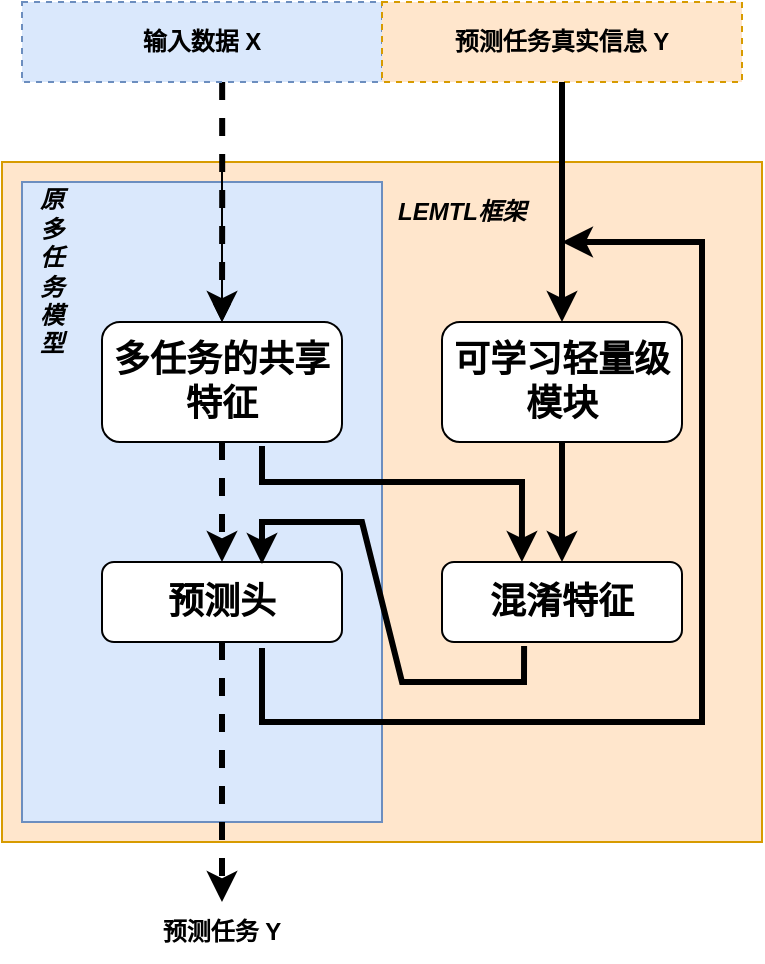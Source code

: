 <mxfile version="24.7.16">
  <diagram name="Page-1" id="u_PIz6emV0qA4rtQVPPR">
    <mxGraphModel dx="1434" dy="746" grid="1" gridSize="10" guides="1" tooltips="1" connect="1" arrows="1" fold="1" page="1" pageScale="1" pageWidth="827" pageHeight="1169" math="0" shadow="0">
      <root>
        <mxCell id="0" />
        <mxCell id="1" parent="0" />
        <mxCell id="fJKymjy_2eBl3symt3s9-21" value="" style="rounded=0;whiteSpace=wrap;html=1;fillColor=#ffe6cc;strokeColor=#d79b00;" parent="1" vertex="1">
          <mxGeometry x="150" y="160" width="380" height="340" as="geometry" />
        </mxCell>
        <mxCell id="fJKymjy_2eBl3symt3s9-20" value="" style="rounded=0;whiteSpace=wrap;html=1;fillColor=#dae8fc;strokeColor=#6c8ebf;" parent="1" vertex="1">
          <mxGeometry x="160" y="170" width="180" height="320" as="geometry" />
        </mxCell>
        <mxCell id="fJKymjy_2eBl3symt3s9-1" value="&lt;b&gt;&lt;font style=&quot;font-size: 18px;&quot;&gt;多任务的共享特征&lt;/font&gt;&lt;/b&gt;" style="rounded=1;whiteSpace=wrap;html=1;" parent="1" vertex="1">
          <mxGeometry x="200" y="240" width="120" height="60" as="geometry" />
        </mxCell>
        <mxCell id="fJKymjy_2eBl3symt3s9-2" value="&lt;b&gt;&lt;font style=&quot;font-size: 18px;&quot;&gt;预测头&lt;/font&gt;&lt;/b&gt;" style="rounded=1;whiteSpace=wrap;html=1;" parent="1" vertex="1">
          <mxGeometry x="200" y="360" width="120" height="40" as="geometry" />
        </mxCell>
        <mxCell id="fJKymjy_2eBl3symt3s9-3" value="&lt;b&gt;&lt;font style=&quot;font-size: 18px;&quot;&gt;可学习轻量级模块&lt;/font&gt;&lt;/b&gt;" style="rounded=1;whiteSpace=wrap;html=1;" parent="1" vertex="1">
          <mxGeometry x="370" y="240" width="120" height="60" as="geometry" />
        </mxCell>
        <mxCell id="fJKymjy_2eBl3symt3s9-4" value="" style="endArrow=classic;html=1;rounded=0;" parent="1" target="fJKymjy_2eBl3symt3s9-1" edge="1">
          <mxGeometry width="50" height="50" relative="1" as="geometry">
            <mxPoint x="260" y="160" as="sourcePoint" />
            <mxPoint x="440" y="360" as="targetPoint" />
          </mxGeometry>
        </mxCell>
        <mxCell id="fJKymjy_2eBl3symt3s9-9" value="" style="edgeStyle=orthogonalEdgeStyle;rounded=0;orthogonalLoop=1;jettySize=auto;html=1;exitX=0.556;exitY=1;exitDx=0;exitDy=0;exitPerimeter=0;fillColor=#d5e8d4;strokeColor=#000000;strokeWidth=3;dashed=1;" parent="1" source="fJKymjy_2eBl3symt3s9-5" target="fJKymjy_2eBl3symt3s9-1" edge="1">
          <mxGeometry relative="1" as="geometry">
            <mxPoint x="260" y="130" as="sourcePoint" />
          </mxGeometry>
        </mxCell>
        <mxCell id="fJKymjy_2eBl3symt3s9-5" value="&lt;b&gt;输入数据 X&lt;/b&gt;" style="text;html=1;align=center;verticalAlign=middle;whiteSpace=wrap;rounded=0;fillColor=#dae8fc;strokeColor=#6c8ebf;dashed=1;strokeWidth=1;" parent="1" vertex="1">
          <mxGeometry x="160" y="80" width="180" height="40" as="geometry" />
        </mxCell>
        <mxCell id="fJKymjy_2eBl3symt3s9-6" value="&lt;b&gt;预测任务真实信息 Y&lt;/b&gt;" style="text;html=1;align=center;verticalAlign=middle;whiteSpace=wrap;rounded=0;fillColor=#ffe6cc;strokeColor=#d79b00;dashed=1;strokeWidth=1;" parent="1" vertex="1">
          <mxGeometry x="340" y="80" width="180" height="40" as="geometry" />
        </mxCell>
        <mxCell id="fJKymjy_2eBl3symt3s9-7" value="" style="endArrow=classic;html=1;rounded=0;exitX=0.5;exitY=1;exitDx=0;exitDy=0;entryX=0.5;entryY=0;entryDx=0;entryDy=0;strokeWidth=3;fillColor=#d5e8d4;strokeColor=#000000;dashed=1;" parent="1" source="fJKymjy_2eBl3symt3s9-1" target="fJKymjy_2eBl3symt3s9-2" edge="1">
          <mxGeometry width="50" height="50" relative="1" as="geometry">
            <mxPoint x="270" y="170" as="sourcePoint" />
            <mxPoint x="270" y="250" as="targetPoint" />
          </mxGeometry>
        </mxCell>
        <mxCell id="fJKymjy_2eBl3symt3s9-8" value="" style="endArrow=classic;html=1;rounded=0;strokeWidth=3;" parent="1" edge="1">
          <mxGeometry width="50" height="50" relative="1" as="geometry">
            <mxPoint x="280" y="403" as="sourcePoint" />
            <mxPoint x="430" y="200" as="targetPoint" />
            <Array as="points">
              <mxPoint x="280" y="440" />
              <mxPoint x="500" y="440" />
              <mxPoint x="500" y="200" />
            </Array>
          </mxGeometry>
        </mxCell>
        <mxCell id="fJKymjy_2eBl3symt3s9-11" value="" style="edgeStyle=orthogonalEdgeStyle;rounded=0;orthogonalLoop=1;jettySize=auto;html=1;entryX=0.5;entryY=0;entryDx=0;entryDy=0;exitX=0.5;exitY=1;exitDx=0;exitDy=0;strokeWidth=3;" parent="1" source="fJKymjy_2eBl3symt3s9-6" target="fJKymjy_2eBl3symt3s9-3" edge="1">
          <mxGeometry relative="1" as="geometry">
            <mxPoint x="430" y="130" as="sourcePoint" />
            <mxPoint x="420" y="230" as="targetPoint" />
          </mxGeometry>
        </mxCell>
        <mxCell id="fJKymjy_2eBl3symt3s9-14" value="" style="endArrow=classic;html=1;rounded=0;exitX=0.5;exitY=1;exitDx=0;exitDy=0;entryX=0.5;entryY=0;entryDx=0;entryDy=0;fillColor=#d5e8d4;strokeColor=#000000;strokeWidth=3;dashed=1;" parent="1" source="fJKymjy_2eBl3symt3s9-2" target="fJKymjy_2eBl3symt3s9-15" edge="1">
          <mxGeometry width="50" height="50" relative="1" as="geometry">
            <mxPoint x="390" y="410" as="sourcePoint" />
            <mxPoint x="260" y="490" as="targetPoint" />
          </mxGeometry>
        </mxCell>
        <mxCell id="fJKymjy_2eBl3symt3s9-15" value="&lt;b&gt;预测任务 Y&lt;/b&gt;" style="text;html=1;align=center;verticalAlign=middle;whiteSpace=wrap;rounded=0;" parent="1" vertex="1">
          <mxGeometry x="200" y="530" width="120" height="30" as="geometry" />
        </mxCell>
        <mxCell id="fJKymjy_2eBl3symt3s9-16" value="&lt;b&gt;&lt;font style=&quot;font-size: 18px;&quot;&gt;混淆特征&lt;/font&gt;&lt;/b&gt;" style="rounded=1;whiteSpace=wrap;html=1;" parent="1" vertex="1">
          <mxGeometry x="370" y="360" width="120" height="40" as="geometry" />
        </mxCell>
        <mxCell id="fJKymjy_2eBl3symt3s9-17" value="" style="endArrow=classic;html=1;rounded=0;exitX=0.5;exitY=1;exitDx=0;exitDy=0;entryX=0.5;entryY=0;entryDx=0;entryDy=0;strokeWidth=3;" parent="1" source="fJKymjy_2eBl3symt3s9-3" target="fJKymjy_2eBl3symt3s9-16" edge="1">
          <mxGeometry width="50" height="50" relative="1" as="geometry">
            <mxPoint x="390" y="410" as="sourcePoint" />
            <mxPoint x="440" y="360" as="targetPoint" />
          </mxGeometry>
        </mxCell>
        <mxCell id="fJKymjy_2eBl3symt3s9-18" value="" style="endArrow=classic;html=1;rounded=0;entryX=0.333;entryY=0;entryDx=0;entryDy=0;entryPerimeter=0;strokeWidth=3;" parent="1" target="fJKymjy_2eBl3symt3s9-16" edge="1">
          <mxGeometry width="50" height="50" relative="1" as="geometry">
            <mxPoint x="280" y="302" as="sourcePoint" />
            <mxPoint x="380" y="330" as="targetPoint" />
            <Array as="points">
              <mxPoint x="280" y="320" />
              <mxPoint x="410" y="320" />
            </Array>
          </mxGeometry>
        </mxCell>
        <mxCell id="fJKymjy_2eBl3symt3s9-19" value="" style="endArrow=classic;html=1;rounded=0;exitX=0.342;exitY=1.05;exitDx=0;exitDy=0;exitPerimeter=0;strokeWidth=3;" parent="1" source="fJKymjy_2eBl3symt3s9-16" edge="1">
          <mxGeometry width="50" height="50" relative="1" as="geometry">
            <mxPoint x="400" y="420" as="sourcePoint" />
            <mxPoint x="280" y="361" as="targetPoint" />
            <Array as="points">
              <mxPoint x="411" y="420" />
              <mxPoint x="350" y="420" />
              <mxPoint x="330" y="340" />
              <mxPoint x="280" y="340" />
            </Array>
          </mxGeometry>
        </mxCell>
        <mxCell id="qYPAdmig81G31VO67d0S-3" value="&lt;i&gt;&lt;b&gt;原&lt;/b&gt;&lt;/i&gt;&lt;div&gt;&lt;i&gt;&lt;b&gt;多&lt;/b&gt;&lt;/i&gt;&lt;/div&gt;&lt;div&gt;&lt;i&gt;&lt;b&gt;任&lt;/b&gt;&lt;/i&gt;&lt;/div&gt;&lt;div&gt;&lt;i&gt;&lt;b&gt;务&lt;/b&gt;&lt;/i&gt;&lt;/div&gt;&lt;div&gt;&lt;i&gt;&lt;b&gt;模&lt;/b&gt;&lt;/i&gt;&lt;/div&gt;&lt;div&gt;&lt;i&gt;&lt;b&gt;型&lt;/b&gt;&lt;/i&gt;&lt;/div&gt;" style="text;html=1;align=center;verticalAlign=middle;whiteSpace=wrap;rounded=0;" vertex="1" parent="1">
          <mxGeometry x="160" y="170" width="30" height="90" as="geometry" />
        </mxCell>
        <mxCell id="qYPAdmig81G31VO67d0S-4" value="&lt;b&gt;&lt;i&gt;LEMTL框架&lt;/i&gt;&lt;/b&gt;" style="text;html=1;align=center;verticalAlign=middle;whiteSpace=wrap;rounded=0;" vertex="1" parent="1">
          <mxGeometry x="340" y="170" width="80" height="30" as="geometry" />
        </mxCell>
      </root>
    </mxGraphModel>
  </diagram>
</mxfile>
